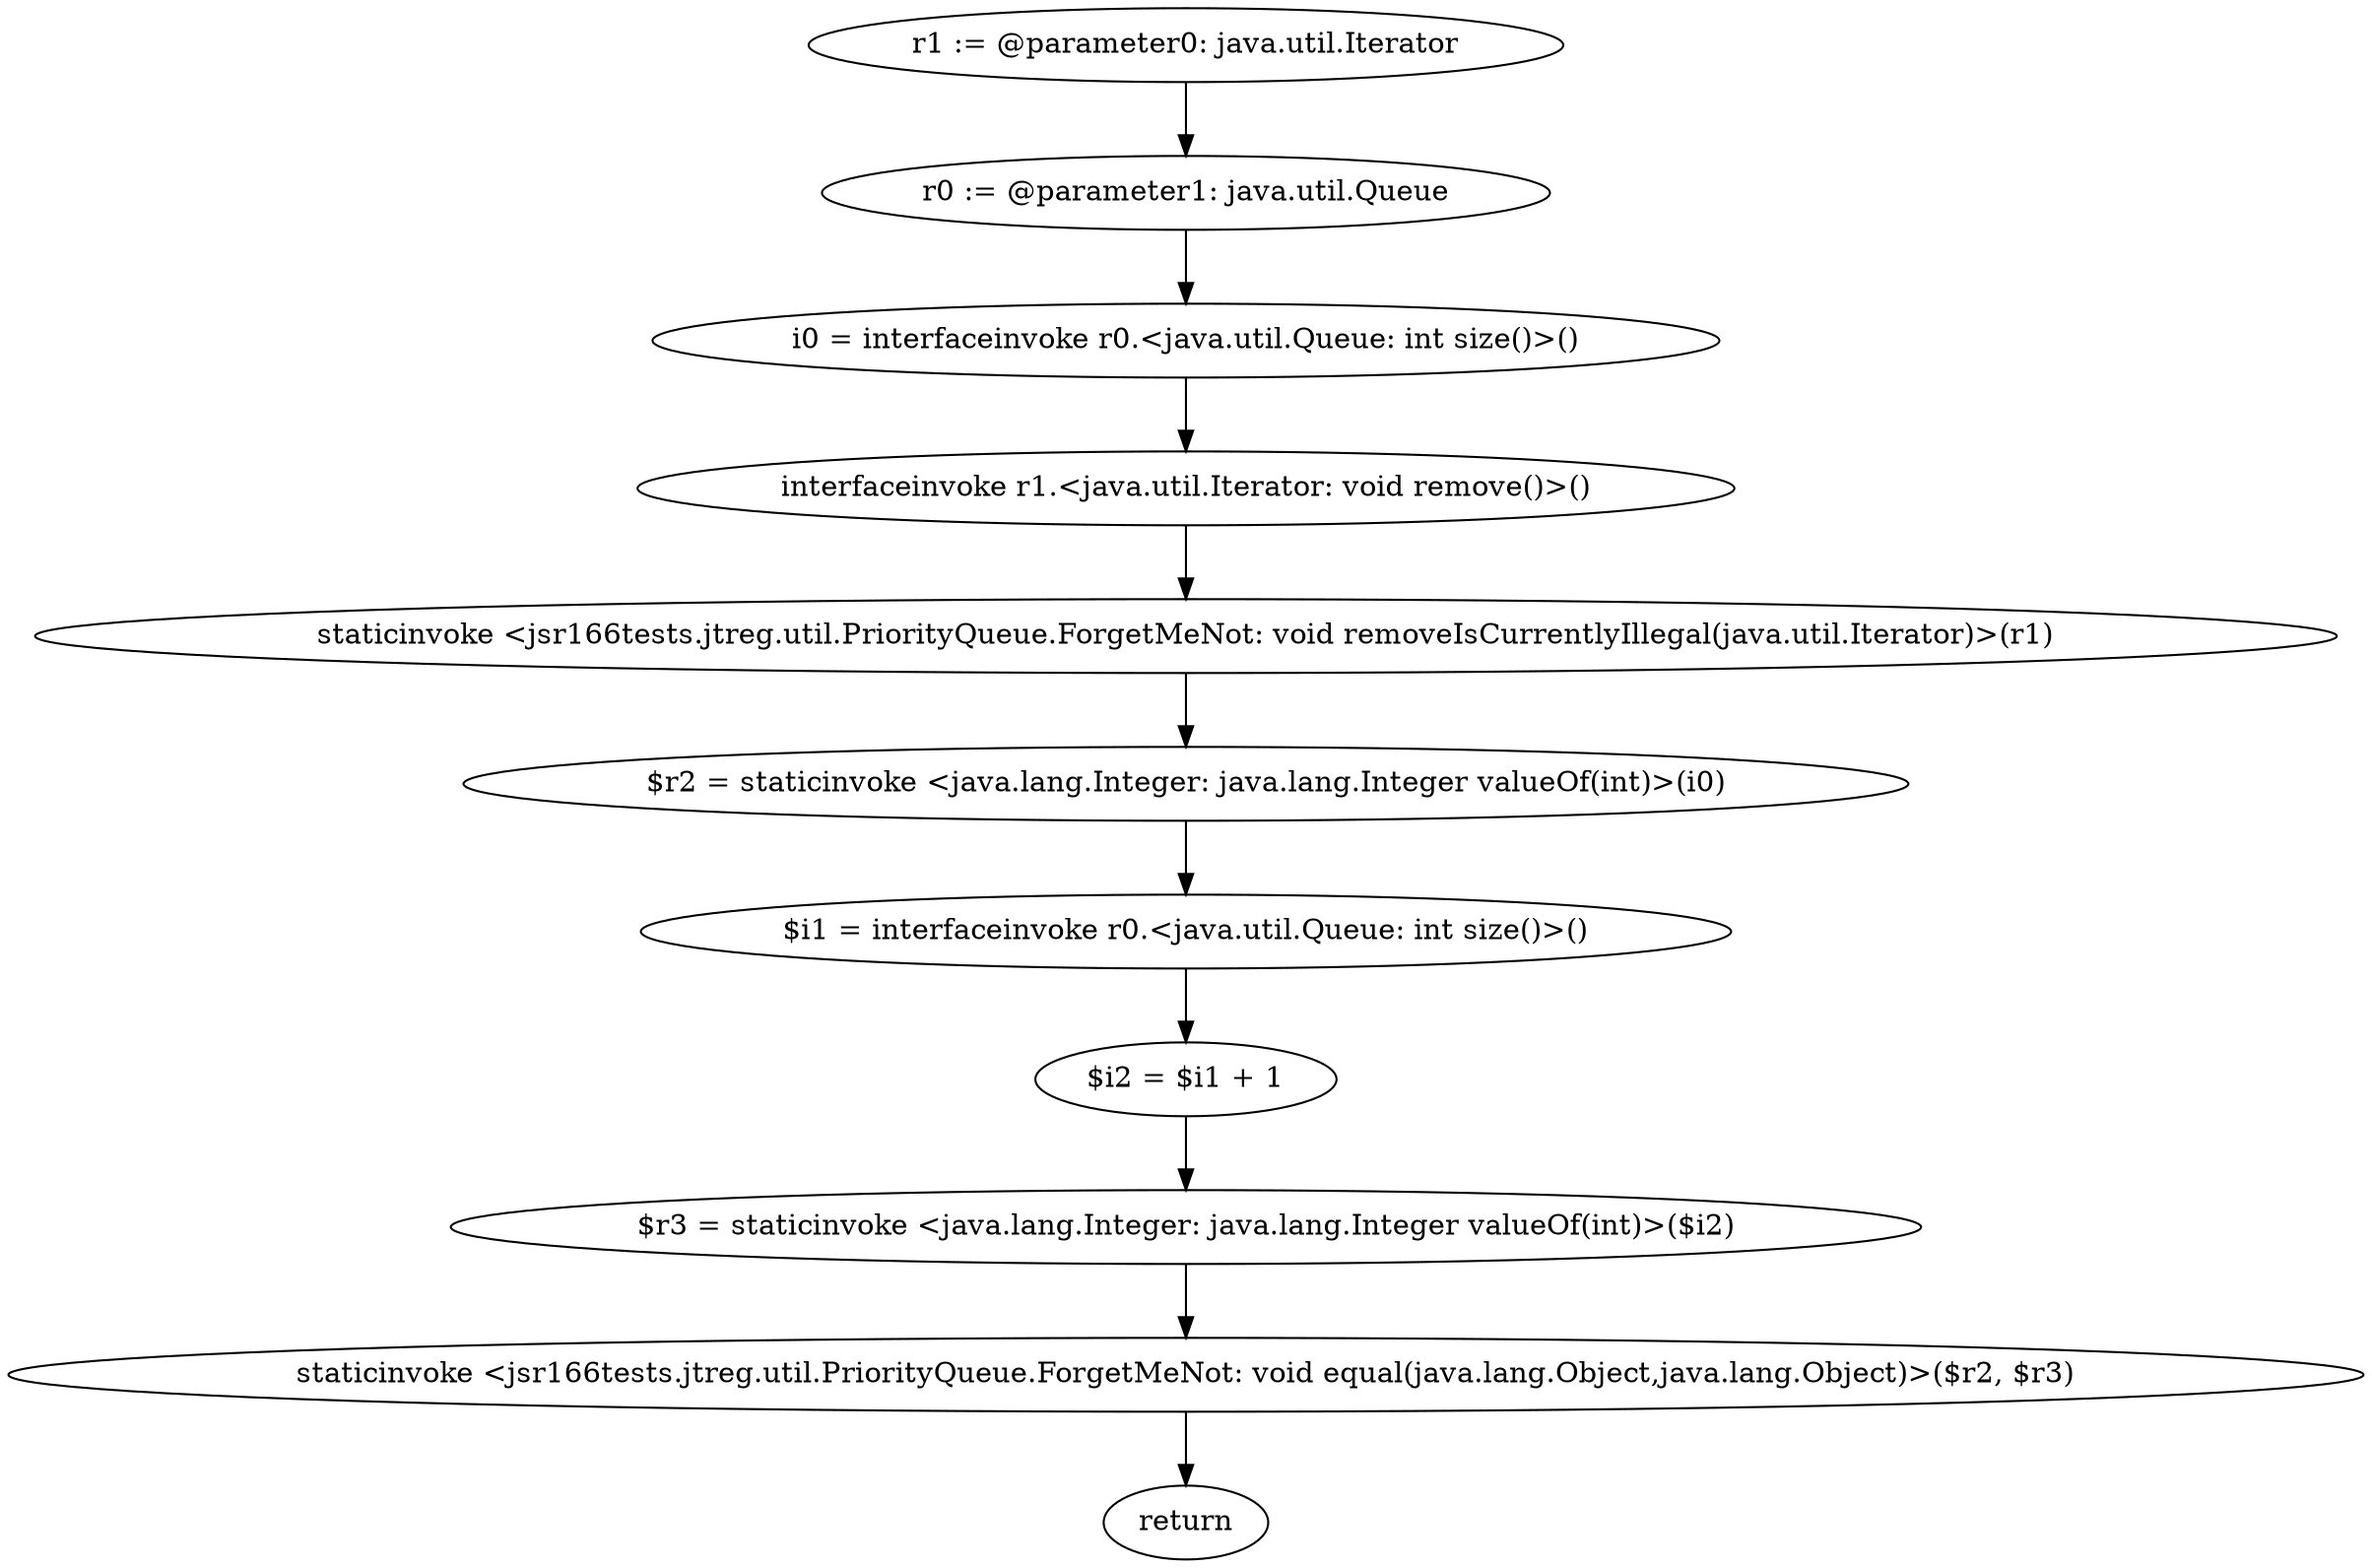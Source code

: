 digraph "unitGraph" {
    "r1 := @parameter0: java.util.Iterator"
    "r0 := @parameter1: java.util.Queue"
    "i0 = interfaceinvoke r0.<java.util.Queue: int size()>()"
    "interfaceinvoke r1.<java.util.Iterator: void remove()>()"
    "staticinvoke <jsr166tests.jtreg.util.PriorityQueue.ForgetMeNot: void removeIsCurrentlyIllegal(java.util.Iterator)>(r1)"
    "$r2 = staticinvoke <java.lang.Integer: java.lang.Integer valueOf(int)>(i0)"
    "$i1 = interfaceinvoke r0.<java.util.Queue: int size()>()"
    "$i2 = $i1 + 1"
    "$r3 = staticinvoke <java.lang.Integer: java.lang.Integer valueOf(int)>($i2)"
    "staticinvoke <jsr166tests.jtreg.util.PriorityQueue.ForgetMeNot: void equal(java.lang.Object,java.lang.Object)>($r2, $r3)"
    "return"
    "r1 := @parameter0: java.util.Iterator"->"r0 := @parameter1: java.util.Queue";
    "r0 := @parameter1: java.util.Queue"->"i0 = interfaceinvoke r0.<java.util.Queue: int size()>()";
    "i0 = interfaceinvoke r0.<java.util.Queue: int size()>()"->"interfaceinvoke r1.<java.util.Iterator: void remove()>()";
    "interfaceinvoke r1.<java.util.Iterator: void remove()>()"->"staticinvoke <jsr166tests.jtreg.util.PriorityQueue.ForgetMeNot: void removeIsCurrentlyIllegal(java.util.Iterator)>(r1)";
    "staticinvoke <jsr166tests.jtreg.util.PriorityQueue.ForgetMeNot: void removeIsCurrentlyIllegal(java.util.Iterator)>(r1)"->"$r2 = staticinvoke <java.lang.Integer: java.lang.Integer valueOf(int)>(i0)";
    "$r2 = staticinvoke <java.lang.Integer: java.lang.Integer valueOf(int)>(i0)"->"$i1 = interfaceinvoke r0.<java.util.Queue: int size()>()";
    "$i1 = interfaceinvoke r0.<java.util.Queue: int size()>()"->"$i2 = $i1 + 1";
    "$i2 = $i1 + 1"->"$r3 = staticinvoke <java.lang.Integer: java.lang.Integer valueOf(int)>($i2)";
    "$r3 = staticinvoke <java.lang.Integer: java.lang.Integer valueOf(int)>($i2)"->"staticinvoke <jsr166tests.jtreg.util.PriorityQueue.ForgetMeNot: void equal(java.lang.Object,java.lang.Object)>($r2, $r3)";
    "staticinvoke <jsr166tests.jtreg.util.PriorityQueue.ForgetMeNot: void equal(java.lang.Object,java.lang.Object)>($r2, $r3)"->"return";
}

